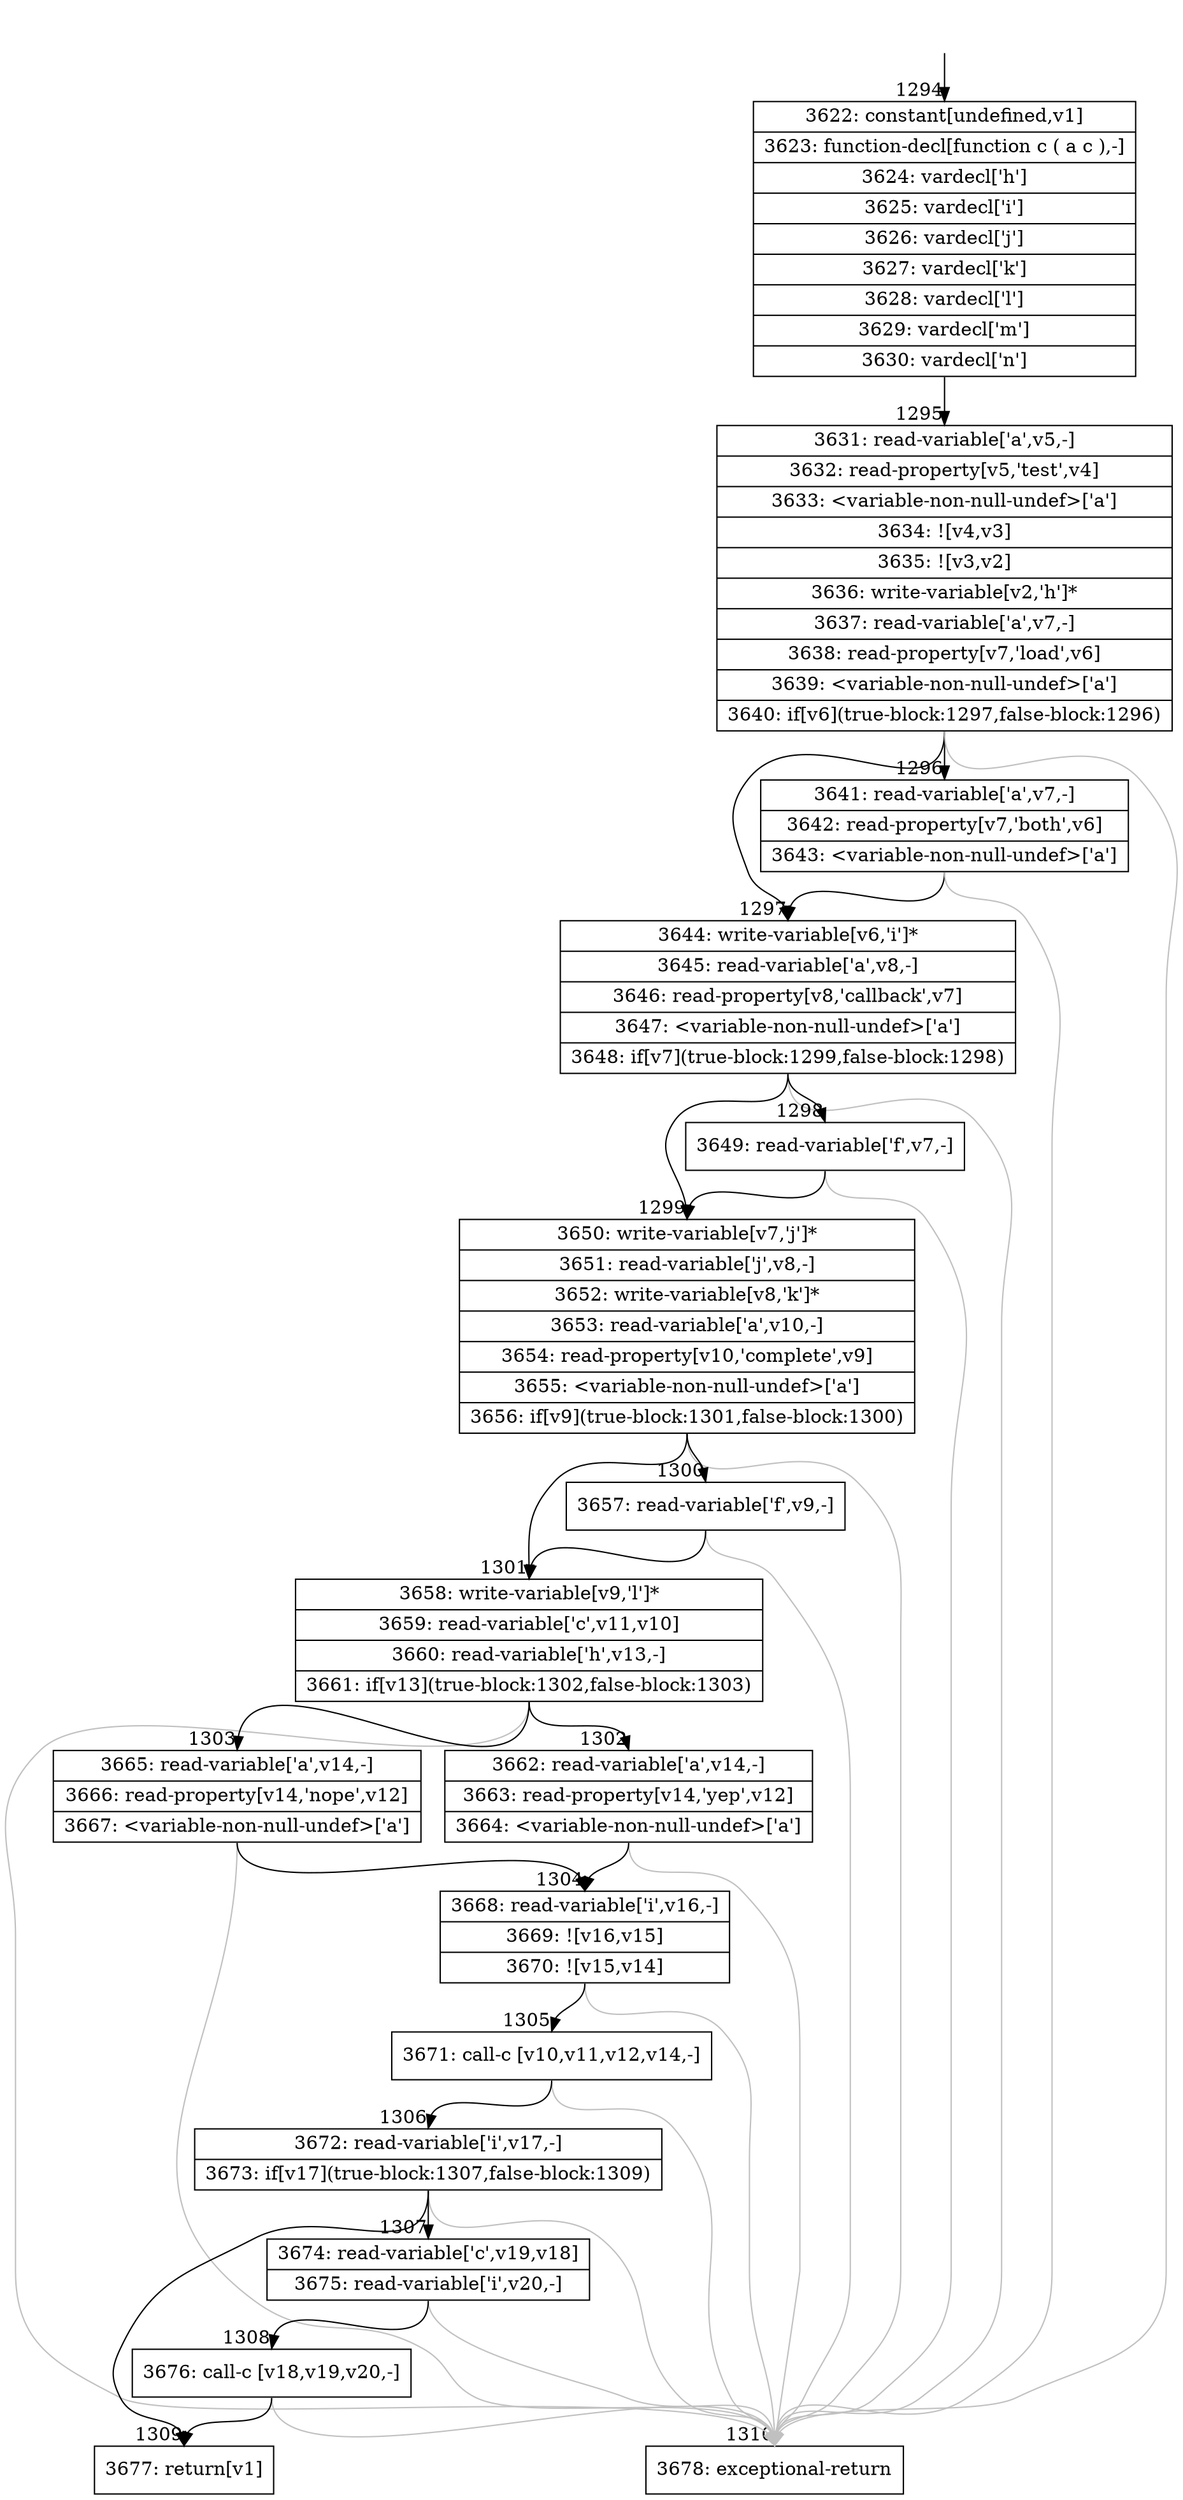 digraph {
rankdir="TD"
BB_entry101[shape=none,label=""];
BB_entry101 -> BB1294 [tailport=s, headport=n, headlabel="    1294"]
BB1294 [shape=record label="{3622: constant[undefined,v1]|3623: function-decl[function c ( a c ),-]|3624: vardecl['h']|3625: vardecl['i']|3626: vardecl['j']|3627: vardecl['k']|3628: vardecl['l']|3629: vardecl['m']|3630: vardecl['n']}" ] 
BB1294 -> BB1295 [tailport=s, headport=n, headlabel="      1295"]
BB1295 [shape=record label="{3631: read-variable['a',v5,-]|3632: read-property[v5,'test',v4]|3633: \<variable-non-null-undef\>['a']|3634: ![v4,v3]|3635: ![v3,v2]|3636: write-variable[v2,'h']*|3637: read-variable['a',v7,-]|3638: read-property[v7,'load',v6]|3639: \<variable-non-null-undef\>['a']|3640: if[v6](true-block:1297,false-block:1296)}" ] 
BB1295 -> BB1297 [tailport=s, headport=n, headlabel="      1297"]
BB1295 -> BB1296 [tailport=s, headport=n, headlabel="      1296"]
BB1295 -> BB1310 [tailport=s, headport=n, color=gray, headlabel="      1310"]
BB1296 [shape=record label="{3641: read-variable['a',v7,-]|3642: read-property[v7,'both',v6]|3643: \<variable-non-null-undef\>['a']}" ] 
BB1296 -> BB1297 [tailport=s, headport=n]
BB1296 -> BB1310 [tailport=s, headport=n, color=gray]
BB1297 [shape=record label="{3644: write-variable[v6,'i']*|3645: read-variable['a',v8,-]|3646: read-property[v8,'callback',v7]|3647: \<variable-non-null-undef\>['a']|3648: if[v7](true-block:1299,false-block:1298)}" ] 
BB1297 -> BB1299 [tailport=s, headport=n, headlabel="      1299"]
BB1297 -> BB1298 [tailport=s, headport=n, headlabel="      1298"]
BB1297 -> BB1310 [tailport=s, headport=n, color=gray]
BB1298 [shape=record label="{3649: read-variable['f',v7,-]}" ] 
BB1298 -> BB1299 [tailport=s, headport=n]
BB1298 -> BB1310 [tailport=s, headport=n, color=gray]
BB1299 [shape=record label="{3650: write-variable[v7,'j']*|3651: read-variable['j',v8,-]|3652: write-variable[v8,'k']*|3653: read-variable['a',v10,-]|3654: read-property[v10,'complete',v9]|3655: \<variable-non-null-undef\>['a']|3656: if[v9](true-block:1301,false-block:1300)}" ] 
BB1299 -> BB1301 [tailport=s, headport=n, headlabel="      1301"]
BB1299 -> BB1300 [tailport=s, headport=n, headlabel="      1300"]
BB1299 -> BB1310 [tailport=s, headport=n, color=gray]
BB1300 [shape=record label="{3657: read-variable['f',v9,-]}" ] 
BB1300 -> BB1301 [tailport=s, headport=n]
BB1300 -> BB1310 [tailport=s, headport=n, color=gray]
BB1301 [shape=record label="{3658: write-variable[v9,'l']*|3659: read-variable['c',v11,v10]|3660: read-variable['h',v13,-]|3661: if[v13](true-block:1302,false-block:1303)}" ] 
BB1301 -> BB1302 [tailport=s, headport=n, headlabel="      1302"]
BB1301 -> BB1303 [tailport=s, headport=n, headlabel="      1303"]
BB1301 -> BB1310 [tailport=s, headport=n, color=gray]
BB1302 [shape=record label="{3662: read-variable['a',v14,-]|3663: read-property[v14,'yep',v12]|3664: \<variable-non-null-undef\>['a']}" ] 
BB1302 -> BB1304 [tailport=s, headport=n, headlabel="      1304"]
BB1302 -> BB1310 [tailport=s, headport=n, color=gray]
BB1303 [shape=record label="{3665: read-variable['a',v14,-]|3666: read-property[v14,'nope',v12]|3667: \<variable-non-null-undef\>['a']}" ] 
BB1303 -> BB1304 [tailport=s, headport=n]
BB1303 -> BB1310 [tailport=s, headport=n, color=gray]
BB1304 [shape=record label="{3668: read-variable['i',v16,-]|3669: ![v16,v15]|3670: ![v15,v14]}" ] 
BB1304 -> BB1305 [tailport=s, headport=n, headlabel="      1305"]
BB1304 -> BB1310 [tailport=s, headport=n, color=gray]
BB1305 [shape=record label="{3671: call-c [v10,v11,v12,v14,-]}" ] 
BB1305 -> BB1306 [tailport=s, headport=n, headlabel="      1306"]
BB1305 -> BB1310 [tailport=s, headport=n, color=gray]
BB1306 [shape=record label="{3672: read-variable['i',v17,-]|3673: if[v17](true-block:1307,false-block:1309)}" ] 
BB1306 -> BB1309 [tailport=s, headport=n, headlabel="      1309"]
BB1306 -> BB1307 [tailport=s, headport=n, headlabel="      1307"]
BB1306 -> BB1310 [tailport=s, headport=n, color=gray]
BB1307 [shape=record label="{3674: read-variable['c',v19,v18]|3675: read-variable['i',v20,-]}" ] 
BB1307 -> BB1308 [tailport=s, headport=n, headlabel="      1308"]
BB1307 -> BB1310 [tailport=s, headport=n, color=gray]
BB1308 [shape=record label="{3676: call-c [v18,v19,v20,-]}" ] 
BB1308 -> BB1309 [tailport=s, headport=n]
BB1308 -> BB1310 [tailport=s, headport=n, color=gray]
BB1309 [shape=record label="{3677: return[v1]}" ] 
BB1310 [shape=record label="{3678: exceptional-return}" ] 
//#$~ 845
}
